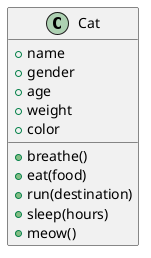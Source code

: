 @startuml 008_Cat
class Cat {
	+name
	+gender
	+age
	+weight
	+color

	+breathe()
	+eat(food)
	+run(destination)
	+sleep(hours)
	+meow()
}
@enduml
